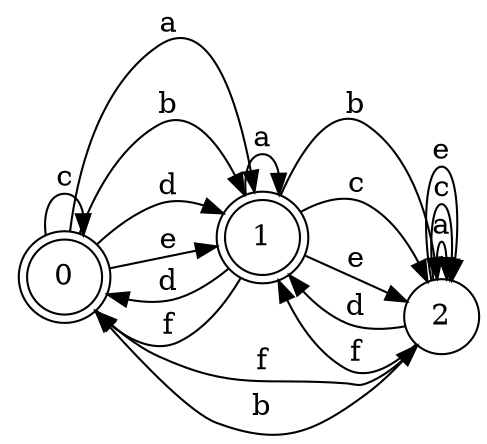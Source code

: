 digraph n3_10 {
__start0 [label="" shape="none"];

rankdir=LR;
size="8,5";

s0 [style="rounded,filled", color="black", fillcolor="white" shape="doublecircle", label="0"];
s1 [style="rounded,filled", color="black", fillcolor="white" shape="doublecircle", label="1"];
s2 [style="filled", color="black", fillcolor="white" shape="circle", label="2"];
s0 -> s1 [label="a"];
s0 -> s1 [label="b"];
s0 -> s0 [label="c"];
s0 -> s1 [label="d"];
s0 -> s1 [label="e"];
s0 -> s2 [label="f"];
s1 -> s1 [label="a"];
s1 -> s2 [label="b"];
s1 -> s2 [label="c"];
s1 -> s0 [label="d"];
s1 -> s2 [label="e"];
s1 -> s0 [label="f"];
s2 -> s2 [label="a"];
s2 -> s0 [label="b"];
s2 -> s2 [label="c"];
s2 -> s1 [label="d"];
s2 -> s2 [label="e"];
s2 -> s1 [label="f"];

}